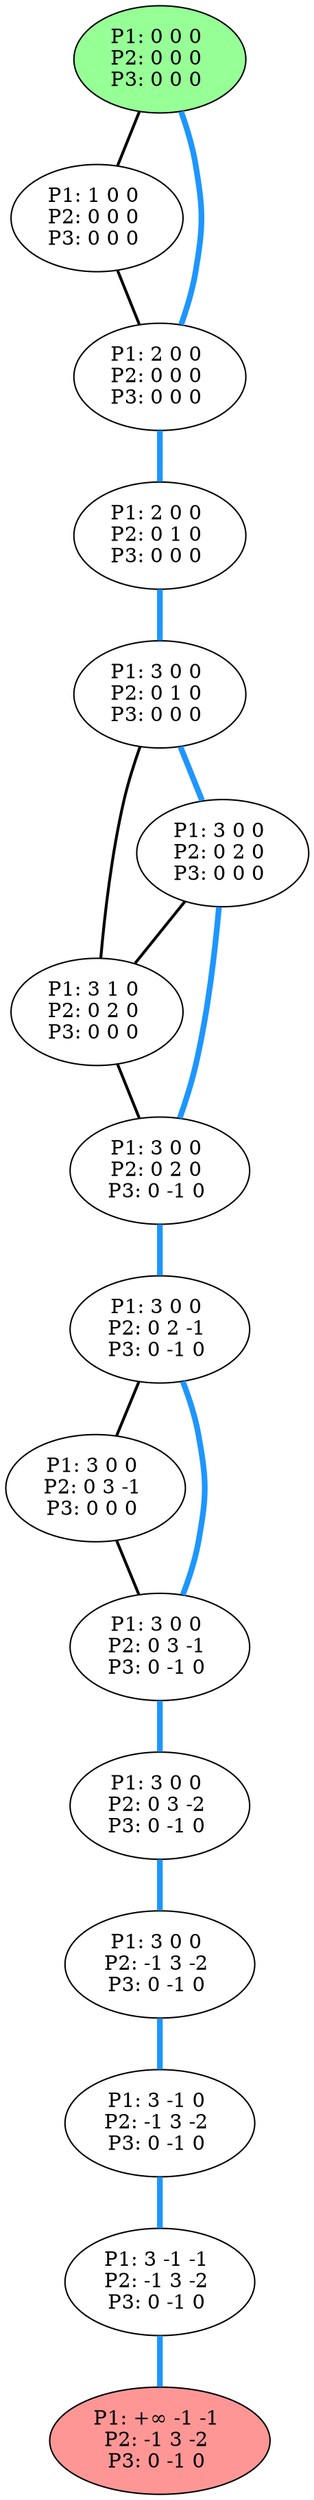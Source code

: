 graph G {
color = "black"
0 [label = "P1: 0 0 0 
P2: 0 0 0 
P3: 0 0 0 
",  style="filled", fillcolor = "#96FF96"];
1 [label = "P1: 1 0 0 
P2: 0 0 0 
P3: 0 0 0 
"];
2 [label = "P1: 2 0 0 
P2: 0 0 0 
P3: 0 0 0 
"];
3 [label = "P1: 2 0 0 
P2: 0 1 0 
P3: 0 0 0 
"];
4 [label = "P1: 3 0 0 
P2: 0 1 0 
P3: 0 0 0 
"];
5 [label = "P1: 3 0 0 
P2: 0 2 0 
P3: 0 0 0 
"];
6 [label = "P1: 3 1 0 
P2: 0 2 0 
P3: 0 0 0 
"];
7 [label = "P1: 3 0 0 
P2: 0 2 0 
P3: 0 -1 0 
"];
8 [label = "P1: 3 0 0 
P2: 0 2 -1 
P3: 0 -1 0 
"];
9 [label = "P1: 3 0 0 
P2: 0 3 -1 
P3: 0 0 0 
"];
10 [label = "P1: 3 0 0 
P2: 0 3 -1 
P3: 0 -1 0 
"];
11 [label = "P1: 3 0 0 
P2: 0 3 -2 
P3: 0 -1 0 
"];
12 [label = "P1: 3 0 0 
P2: -1 3 -2 
P3: 0 -1 0 
"];
13 [label = "P1: 3 -1 0 
P2: -1 3 -2 
P3: 0 -1 0 
"];
14 [label = "P1: 3 -1 -1 
P2: -1 3 -2 
P3: 0 -1 0 
"];
1414 [label = "P1: +∞ -1 -1 
P2: -1 3 -2 
P3: 0 -1 0 
",  style="filled", fillcolor = "#FF9696"];
edge [style=bold];
0 -- 1 [color=black];
0 -- 2 [color="#1E96FF", penwidth=4.0];

1 -- 2 [color=black];

2 -- 3 [color="#1E96FF", penwidth=4.0];

3 -- 4 [color="#1E96FF", penwidth=4.0];

4 -- 5 [color="#1E96FF", penwidth=4.0];
4 -- 6 [color=black];

5 -- 6 [color=black];
5 -- 7 [color="#1E96FF", penwidth=4.0];

6 -- 7 [color=black];

7 -- 8 [color="#1E96FF", penwidth=4.0];

8 -- 9 [color=black];
8 -- 10 [color="#1E96FF", penwidth=4.0];

9 -- 10 [color=black];

10 -- 11 [color="#1E96FF", penwidth=4.0];

11 -- 12 [color="#1E96FF", penwidth=4.0];

12 -- 13 [color="#1E96FF", penwidth=4.0];

13 -- 14 [color="#1E96FF", penwidth=4.0];


14 -- 1414 [color="#1E96FF", penwidth=4.0];
}

